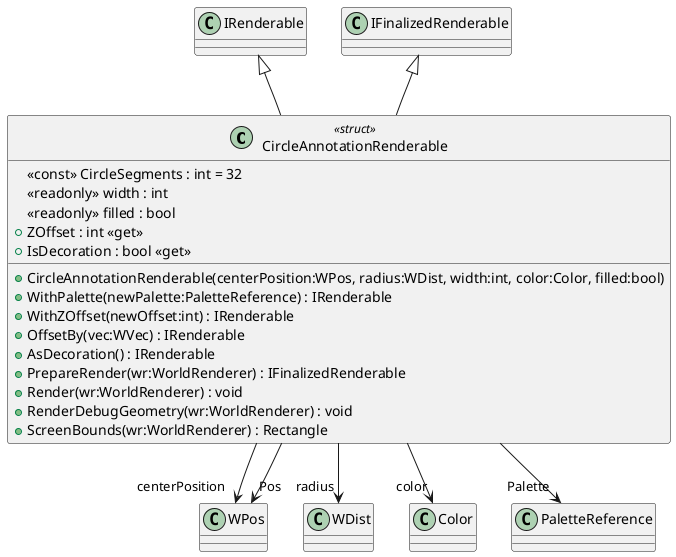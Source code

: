 @startuml
class CircleAnnotationRenderable <<struct>> {
    <<const>> CircleSegments : int = 32
    <<readonly>> width : int
    <<readonly>> filled : bool
    + CircleAnnotationRenderable(centerPosition:WPos, radius:WDist, width:int, color:Color, filled:bool)
    + ZOffset : int <<get>>
    + IsDecoration : bool <<get>>
    + WithPalette(newPalette:PaletteReference) : IRenderable
    + WithZOffset(newOffset:int) : IRenderable
    + OffsetBy(vec:WVec) : IRenderable
    + AsDecoration() : IRenderable
    + PrepareRender(wr:WorldRenderer) : IFinalizedRenderable
    + Render(wr:WorldRenderer) : void
    + RenderDebugGeometry(wr:WorldRenderer) : void
    + ScreenBounds(wr:WorldRenderer) : Rectangle
}
IRenderable <|-- CircleAnnotationRenderable
IFinalizedRenderable <|-- CircleAnnotationRenderable
CircleAnnotationRenderable --> "centerPosition" WPos
CircleAnnotationRenderable --> "radius" WDist
CircleAnnotationRenderable --> "color" Color
CircleAnnotationRenderable --> "Pos" WPos
CircleAnnotationRenderable --> "Palette" PaletteReference
@enduml
